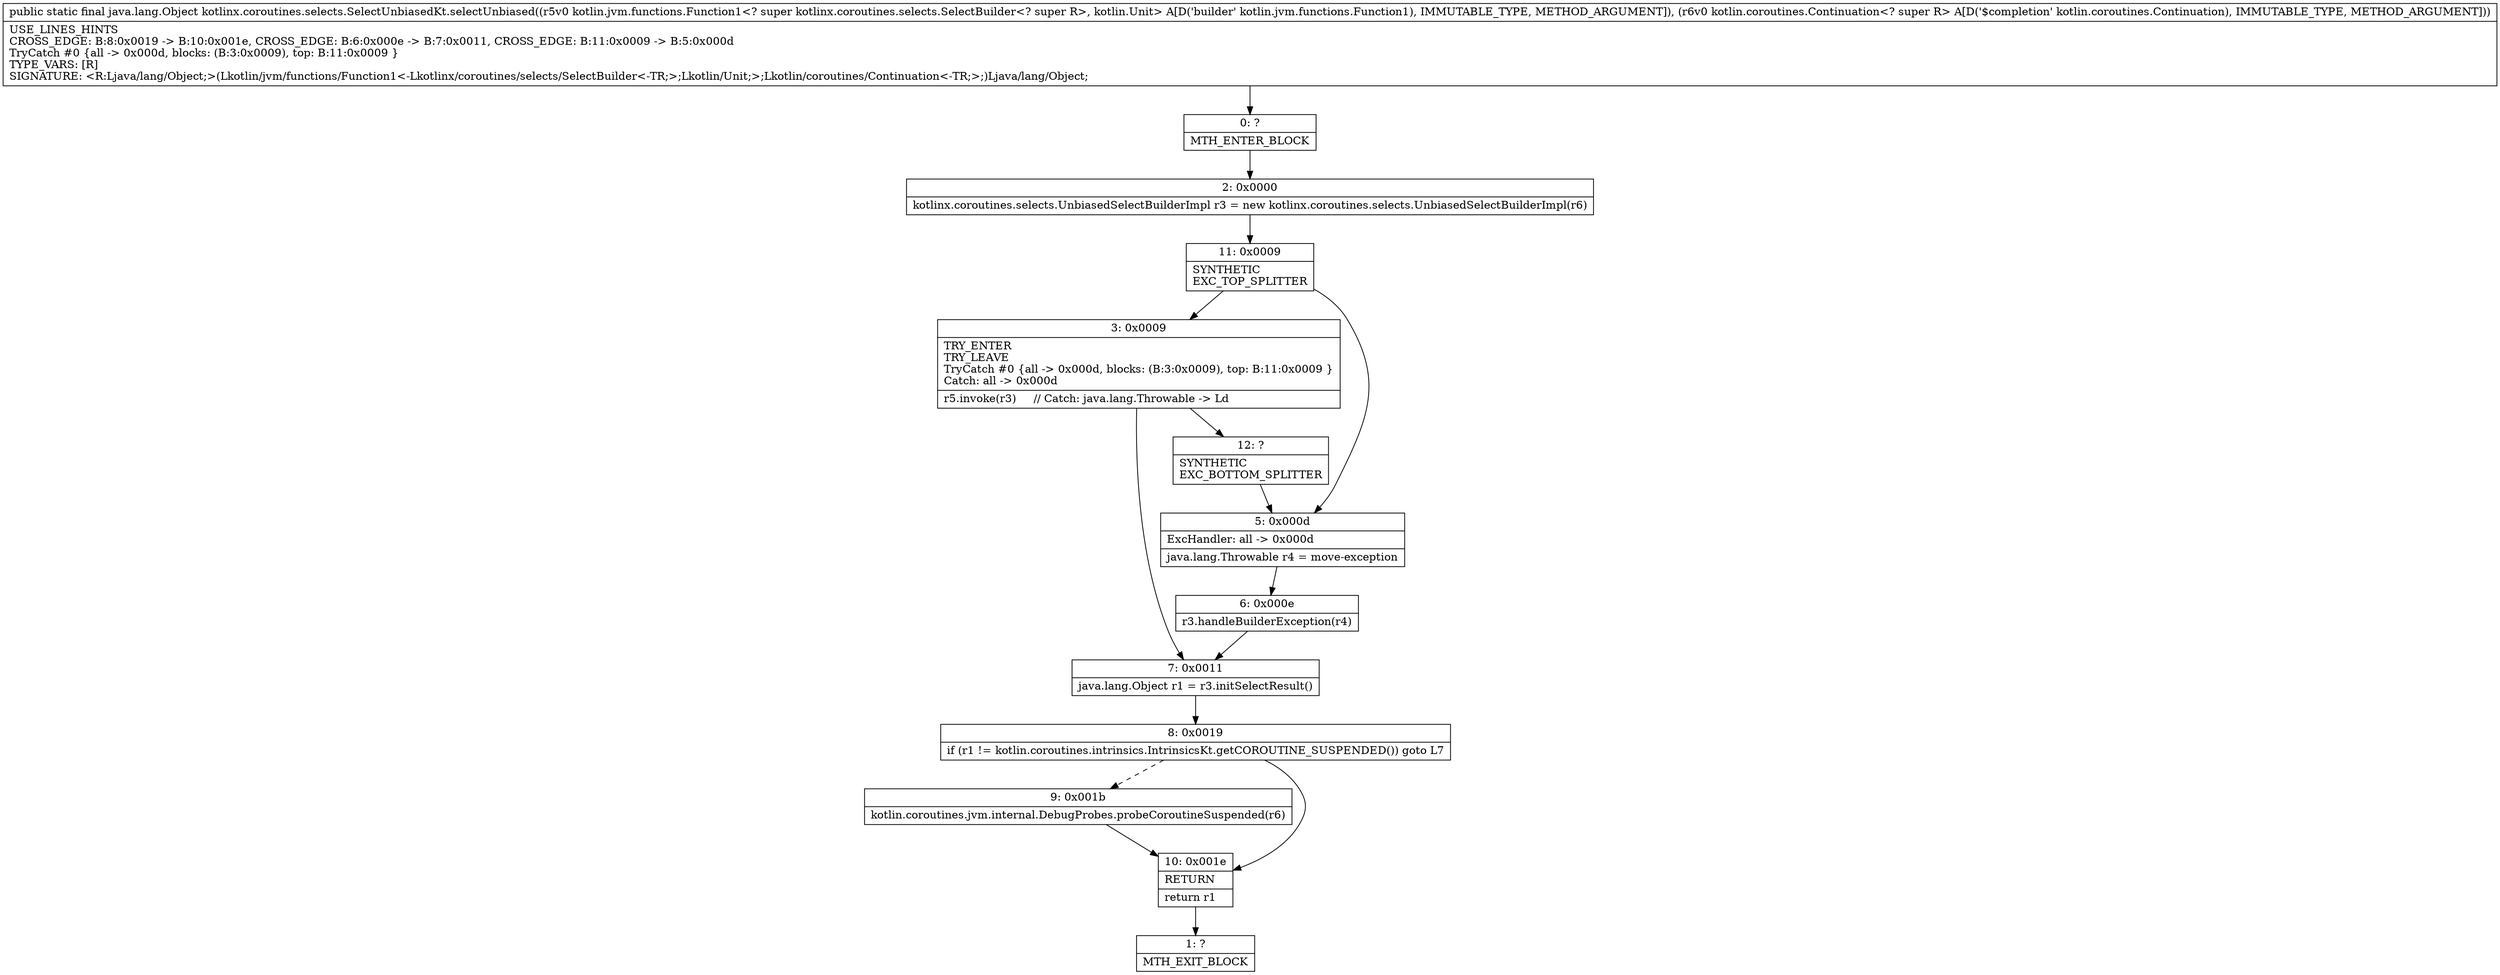digraph "CFG forkotlinx.coroutines.selects.SelectUnbiasedKt.selectUnbiased(Lkotlin\/jvm\/functions\/Function1;Lkotlin\/coroutines\/Continuation;)Ljava\/lang\/Object;" {
Node_0 [shape=record,label="{0\:\ ?|MTH_ENTER_BLOCK\l}"];
Node_2 [shape=record,label="{2\:\ 0x0000|kotlinx.coroutines.selects.UnbiasedSelectBuilderImpl r3 = new kotlinx.coroutines.selects.UnbiasedSelectBuilderImpl(r6)\l}"];
Node_11 [shape=record,label="{11\:\ 0x0009|SYNTHETIC\lEXC_TOP_SPLITTER\l}"];
Node_3 [shape=record,label="{3\:\ 0x0009|TRY_ENTER\lTRY_LEAVE\lTryCatch #0 \{all \-\> 0x000d, blocks: (B:3:0x0009), top: B:11:0x0009 \}\lCatch: all \-\> 0x000d\l|r5.invoke(r3)     \/\/ Catch: java.lang.Throwable \-\> Ld\l}"];
Node_7 [shape=record,label="{7\:\ 0x0011|java.lang.Object r1 = r3.initSelectResult()\l}"];
Node_8 [shape=record,label="{8\:\ 0x0019|if (r1 != kotlin.coroutines.intrinsics.IntrinsicsKt.getCOROUTINE_SUSPENDED()) goto L7\l}"];
Node_9 [shape=record,label="{9\:\ 0x001b|kotlin.coroutines.jvm.internal.DebugProbes.probeCoroutineSuspended(r6)\l}"];
Node_10 [shape=record,label="{10\:\ 0x001e|RETURN\l|return r1\l}"];
Node_1 [shape=record,label="{1\:\ ?|MTH_EXIT_BLOCK\l}"];
Node_12 [shape=record,label="{12\:\ ?|SYNTHETIC\lEXC_BOTTOM_SPLITTER\l}"];
Node_5 [shape=record,label="{5\:\ 0x000d|ExcHandler: all \-\> 0x000d\l|java.lang.Throwable r4 = move\-exception\l}"];
Node_6 [shape=record,label="{6\:\ 0x000e|r3.handleBuilderException(r4)\l}"];
MethodNode[shape=record,label="{public static final java.lang.Object kotlinx.coroutines.selects.SelectUnbiasedKt.selectUnbiased((r5v0 kotlin.jvm.functions.Function1\<? super kotlinx.coroutines.selects.SelectBuilder\<? super R\>, kotlin.Unit\> A[D('builder' kotlin.jvm.functions.Function1), IMMUTABLE_TYPE, METHOD_ARGUMENT]), (r6v0 kotlin.coroutines.Continuation\<? super R\> A[D('$completion' kotlin.coroutines.Continuation), IMMUTABLE_TYPE, METHOD_ARGUMENT]))  | USE_LINES_HINTS\lCROSS_EDGE: B:8:0x0019 \-\> B:10:0x001e, CROSS_EDGE: B:6:0x000e \-\> B:7:0x0011, CROSS_EDGE: B:11:0x0009 \-\> B:5:0x000d\lTryCatch #0 \{all \-\> 0x000d, blocks: (B:3:0x0009), top: B:11:0x0009 \}\lTYPE_VARS: [R]\lSIGNATURE: \<R:Ljava\/lang\/Object;\>(Lkotlin\/jvm\/functions\/Function1\<\-Lkotlinx\/coroutines\/selects\/SelectBuilder\<\-TR;\>;Lkotlin\/Unit;\>;Lkotlin\/coroutines\/Continuation\<\-TR;\>;)Ljava\/lang\/Object;\l}"];
MethodNode -> Node_0;Node_0 -> Node_2;
Node_2 -> Node_11;
Node_11 -> Node_3;
Node_11 -> Node_5;
Node_3 -> Node_7;
Node_3 -> Node_12;
Node_7 -> Node_8;
Node_8 -> Node_9[style=dashed];
Node_8 -> Node_10;
Node_9 -> Node_10;
Node_10 -> Node_1;
Node_12 -> Node_5;
Node_5 -> Node_6;
Node_6 -> Node_7;
}


